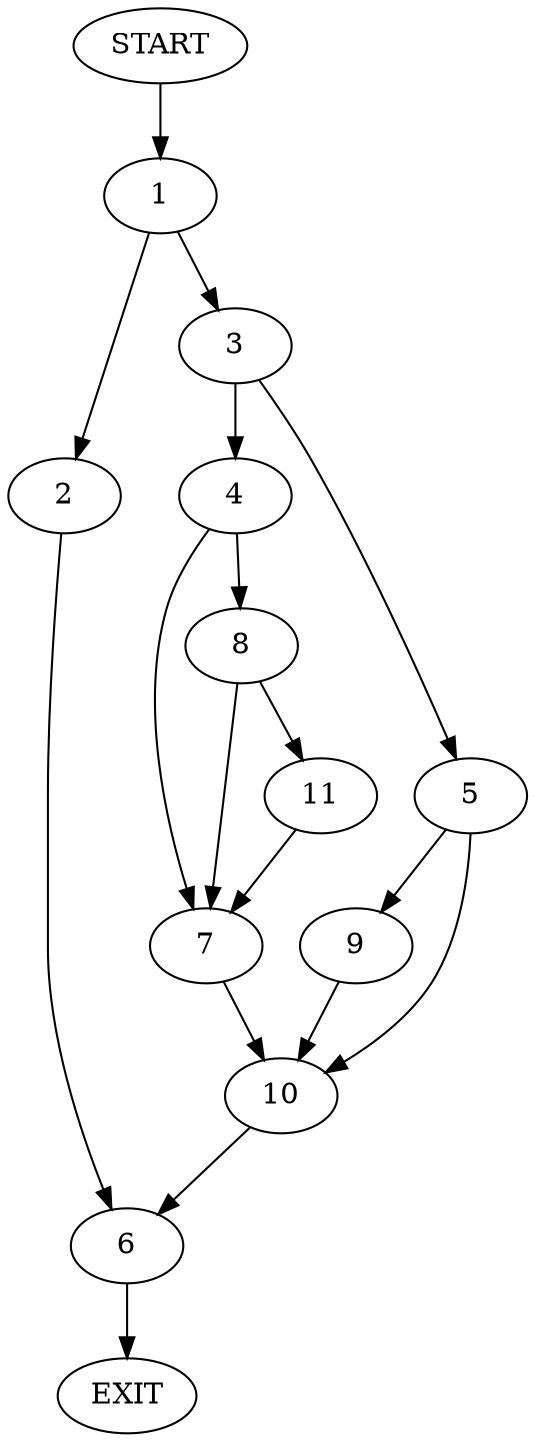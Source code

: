 digraph {
0 [label="START"]
12 [label="EXIT"]
0 -> 1
1 -> 2
1 -> 3
3 -> 4
3 -> 5
2 -> 6
4 -> 7
4 -> 8
5 -> 9
5 -> 10
7 -> 10
8 -> 7
8 -> 11
11 -> 7
10 -> 6
9 -> 10
6 -> 12
}
